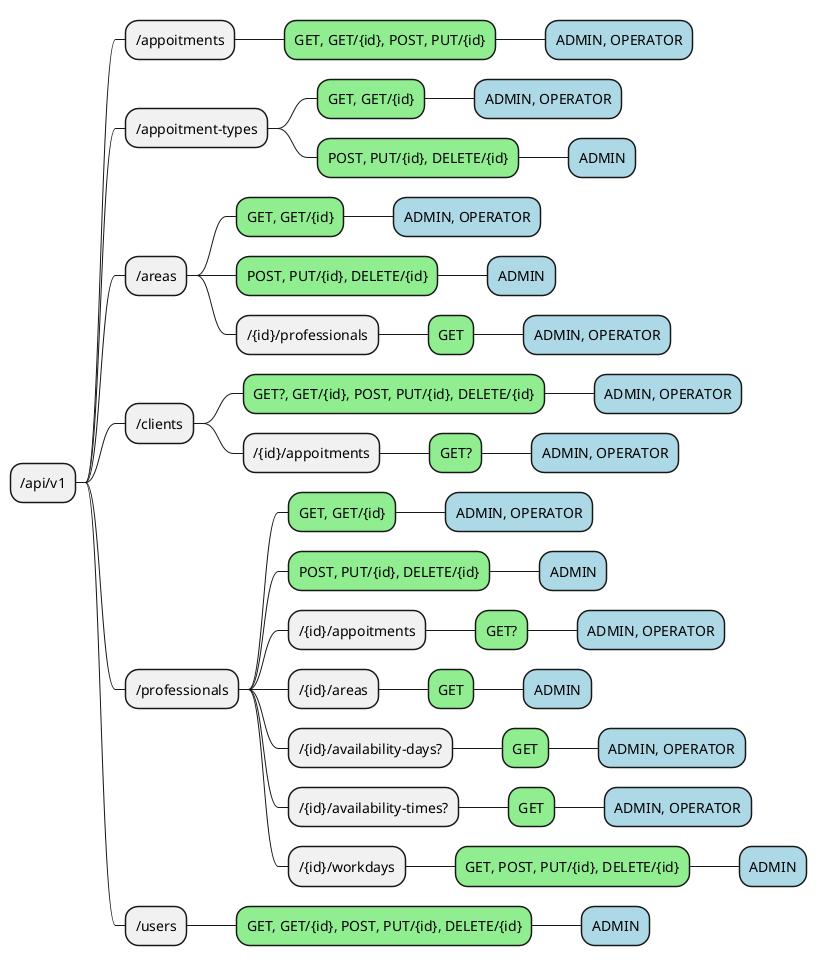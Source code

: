 @startmindmap "end_points"
* /api/v1

  ** /appoitments
    ***[#LightGreen] GET, GET/{id}, POST, PUT/{id}
      ****[#LightBlue] ADMIN, OPERATOR

  ** /appoitment-types
    ***[#LightGreen] GET, GET/{id}
      ****[#LightBlue] ADMIN, OPERATOR
    ***[#LightGreen] POST, PUT/{id}, DELETE/{id}
      ****[#LightBlue] ADMIN

  ** /areas
    ***[#LightGreen] GET, GET/{id}
      ****[#LightBlue] ADMIN, OPERATOR
    ***[#LightGreen] POST, PUT/{id}, DELETE/{id}
      ****[#LightBlue] ADMIN
    *** /{id}/professionals
      ****[#LightGreen] GET
        *****[#LightBlue] ADMIN, OPERATOR

  ** /clients
    ***[#LightGreen] GET?, GET/{id}, POST, PUT/{id}, DELETE/{id}
      ****[#LightBlue] ADMIN, OPERATOR
    *** /{id}/appoitments
      ****[#LightGreen] GET?
        *****[#LightBlue] ADMIN, OPERATOR

  ** /professionals
    ***[#LightGreen] GET, GET/{id}
      ****[#LightBlue] ADMIN, OPERATOR
    ***[#LightGreen] POST, PUT/{id}, DELETE/{id}
      ****[#LightBlue] ADMIN
    *** /{id}/appoitments
      ****[#LightGreen] GET?
        *****[#LightBlue] ADMIN, OPERATOR
    *** /{id}/areas
      ****[#LightGreen] GET
        *****[#LightBlue] ADMIN
    *** /{id}/availability-days?
      ****[#LightGreen] GET
        *****[#LightBlue] ADMIN, OPERATOR
        *** /{id}/availability-times?
      ****[#LightGreen] GET
        *****[#LightBlue] ADMIN, OPERATOR
    *** /{id}/workdays
      ****[#LightGreen] GET, POST, PUT/{id}, DELETE/{id}
        *****[#LightBlue] ADMIN

  ** /users
    ***[#LightGreen] GET, GET/{id}, POST, PUT/{id}, DELETE/{id}
      ****[#LightBlue] ADMIN

@endmindmap